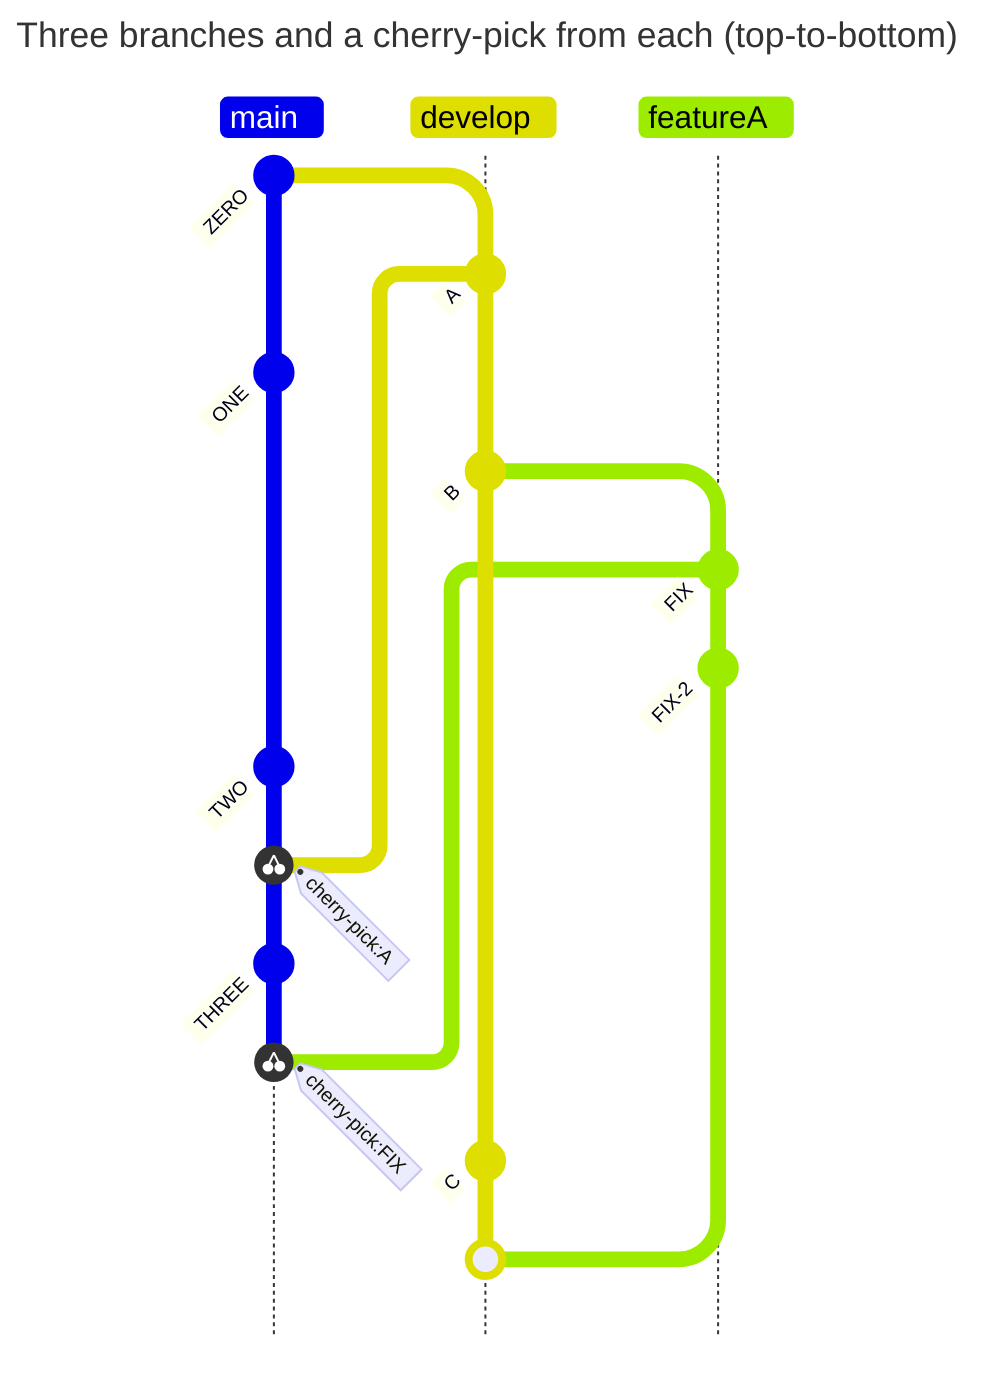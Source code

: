 ---
title: Three branches and a cherry-pick from each (top-to-bottom)
---
gitGraph TB:
commit id: "ZERO"
branch develop
commit id:"A"
checkout main
commit id:"ONE"
checkout develop
commit id:"B"
branch featureA
commit id:"FIX"
commit id: "FIX-2"
checkout main
commit id:"TWO"
cherry-pick id:"A"
commit id:"THREE"
cherry-pick id:"FIX"
checkout develop
commit id:"C"
merge featureA